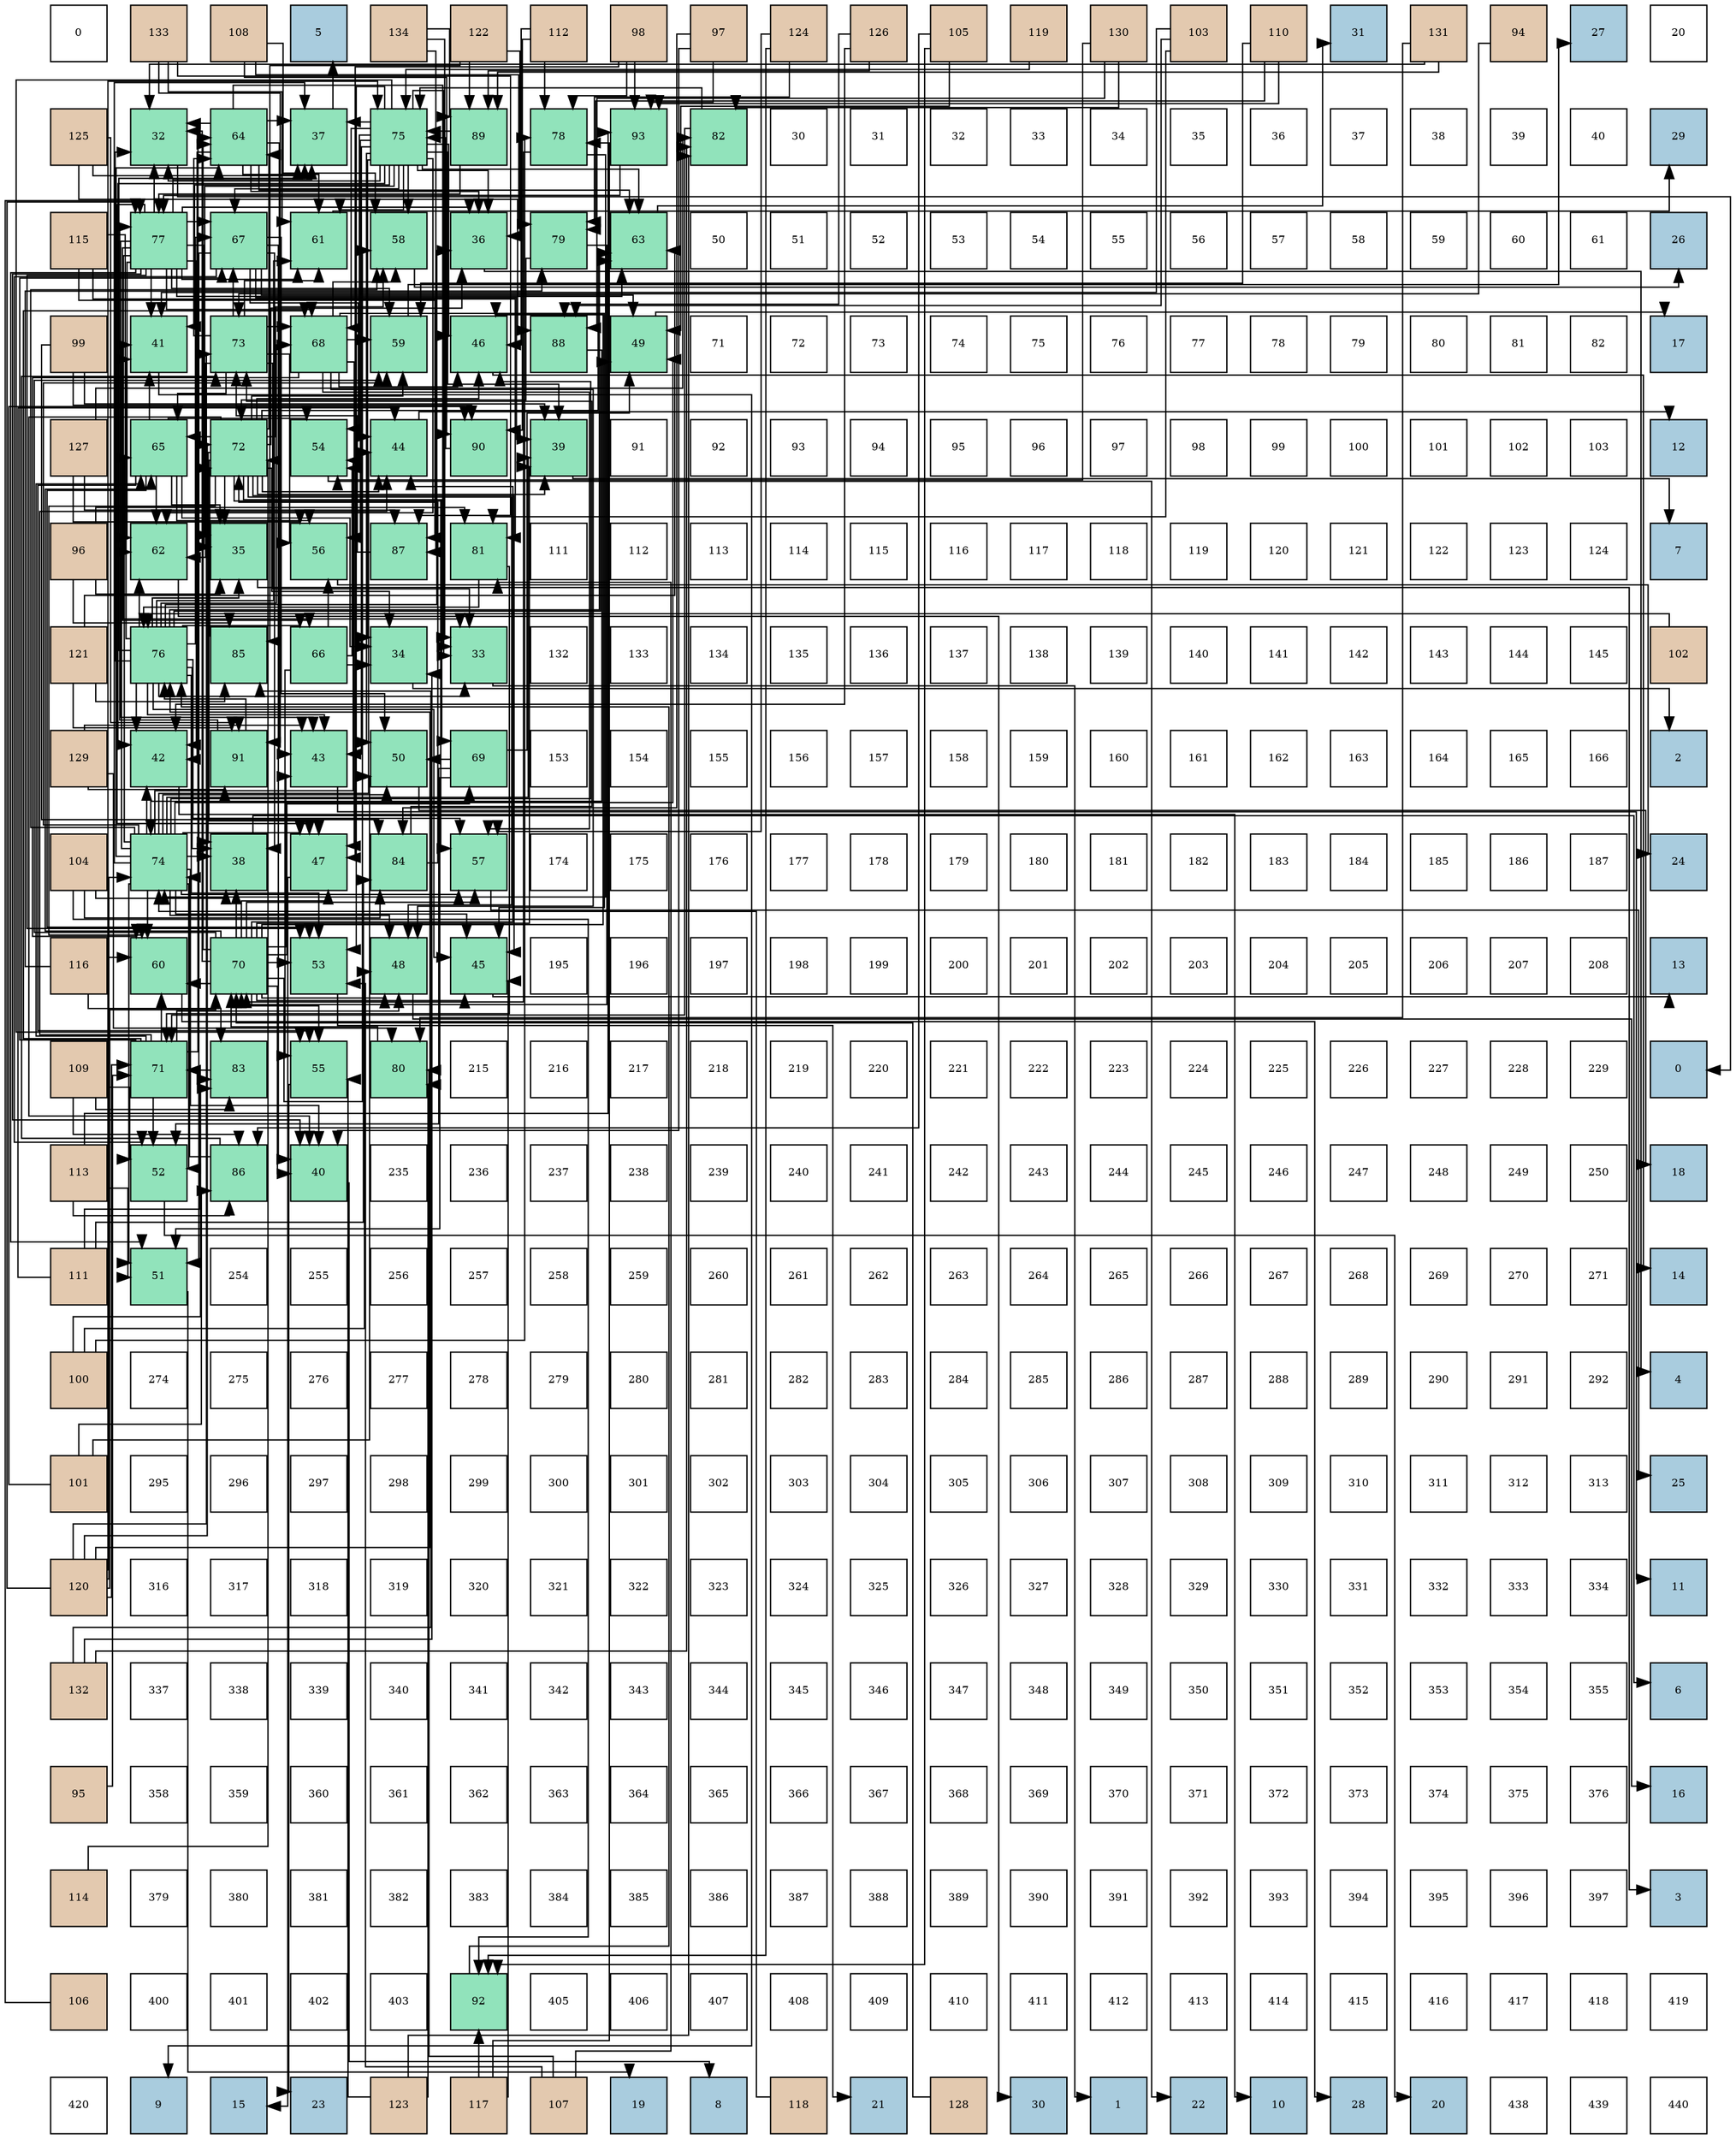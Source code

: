 digraph layout{
 rankdir=TB;
 splines=ortho;
 node [style=filled shape=square fixedsize=true width=0.6];
0[label="0", fontsize=8, fillcolor="#ffffff"];
1[label="133", fontsize=8, fillcolor="#e3c9af"];
2[label="108", fontsize=8, fillcolor="#e3c9af"];
3[label="5", fontsize=8, fillcolor="#a9ccde"];
4[label="134", fontsize=8, fillcolor="#e3c9af"];
5[label="122", fontsize=8, fillcolor="#e3c9af"];
6[label="112", fontsize=8, fillcolor="#e3c9af"];
7[label="98", fontsize=8, fillcolor="#e3c9af"];
8[label="97", fontsize=8, fillcolor="#e3c9af"];
9[label="124", fontsize=8, fillcolor="#e3c9af"];
10[label="126", fontsize=8, fillcolor="#e3c9af"];
11[label="105", fontsize=8, fillcolor="#e3c9af"];
12[label="119", fontsize=8, fillcolor="#e3c9af"];
13[label="130", fontsize=8, fillcolor="#e3c9af"];
14[label="103", fontsize=8, fillcolor="#e3c9af"];
15[label="110", fontsize=8, fillcolor="#e3c9af"];
16[label="31", fontsize=8, fillcolor="#a9ccde"];
17[label="131", fontsize=8, fillcolor="#e3c9af"];
18[label="94", fontsize=8, fillcolor="#e3c9af"];
19[label="27", fontsize=8, fillcolor="#a9ccde"];
20[label="20", fontsize=8, fillcolor="#ffffff"];
21[label="125", fontsize=8, fillcolor="#e3c9af"];
22[label="32", fontsize=8, fillcolor="#91e3bb"];
23[label="64", fontsize=8, fillcolor="#91e3bb"];
24[label="37", fontsize=8, fillcolor="#91e3bb"];
25[label="75", fontsize=8, fillcolor="#91e3bb"];
26[label="89", fontsize=8, fillcolor="#91e3bb"];
27[label="78", fontsize=8, fillcolor="#91e3bb"];
28[label="93", fontsize=8, fillcolor="#91e3bb"];
29[label="82", fontsize=8, fillcolor="#91e3bb"];
30[label="30", fontsize=8, fillcolor="#ffffff"];
31[label="31", fontsize=8, fillcolor="#ffffff"];
32[label="32", fontsize=8, fillcolor="#ffffff"];
33[label="33", fontsize=8, fillcolor="#ffffff"];
34[label="34", fontsize=8, fillcolor="#ffffff"];
35[label="35", fontsize=8, fillcolor="#ffffff"];
36[label="36", fontsize=8, fillcolor="#ffffff"];
37[label="37", fontsize=8, fillcolor="#ffffff"];
38[label="38", fontsize=8, fillcolor="#ffffff"];
39[label="39", fontsize=8, fillcolor="#ffffff"];
40[label="40", fontsize=8, fillcolor="#ffffff"];
41[label="29", fontsize=8, fillcolor="#a9ccde"];
42[label="115", fontsize=8, fillcolor="#e3c9af"];
43[label="77", fontsize=8, fillcolor="#91e3bb"];
44[label="67", fontsize=8, fillcolor="#91e3bb"];
45[label="61", fontsize=8, fillcolor="#91e3bb"];
46[label="58", fontsize=8, fillcolor="#91e3bb"];
47[label="36", fontsize=8, fillcolor="#91e3bb"];
48[label="79", fontsize=8, fillcolor="#91e3bb"];
49[label="63", fontsize=8, fillcolor="#91e3bb"];
50[label="50", fontsize=8, fillcolor="#ffffff"];
51[label="51", fontsize=8, fillcolor="#ffffff"];
52[label="52", fontsize=8, fillcolor="#ffffff"];
53[label="53", fontsize=8, fillcolor="#ffffff"];
54[label="54", fontsize=8, fillcolor="#ffffff"];
55[label="55", fontsize=8, fillcolor="#ffffff"];
56[label="56", fontsize=8, fillcolor="#ffffff"];
57[label="57", fontsize=8, fillcolor="#ffffff"];
58[label="58", fontsize=8, fillcolor="#ffffff"];
59[label="59", fontsize=8, fillcolor="#ffffff"];
60[label="60", fontsize=8, fillcolor="#ffffff"];
61[label="61", fontsize=8, fillcolor="#ffffff"];
62[label="26", fontsize=8, fillcolor="#a9ccde"];
63[label="99", fontsize=8, fillcolor="#e3c9af"];
64[label="41", fontsize=8, fillcolor="#91e3bb"];
65[label="73", fontsize=8, fillcolor="#91e3bb"];
66[label="68", fontsize=8, fillcolor="#91e3bb"];
67[label="59", fontsize=8, fillcolor="#91e3bb"];
68[label="46", fontsize=8, fillcolor="#91e3bb"];
69[label="88", fontsize=8, fillcolor="#91e3bb"];
70[label="49", fontsize=8, fillcolor="#91e3bb"];
71[label="71", fontsize=8, fillcolor="#ffffff"];
72[label="72", fontsize=8, fillcolor="#ffffff"];
73[label="73", fontsize=8, fillcolor="#ffffff"];
74[label="74", fontsize=8, fillcolor="#ffffff"];
75[label="75", fontsize=8, fillcolor="#ffffff"];
76[label="76", fontsize=8, fillcolor="#ffffff"];
77[label="77", fontsize=8, fillcolor="#ffffff"];
78[label="78", fontsize=8, fillcolor="#ffffff"];
79[label="79", fontsize=8, fillcolor="#ffffff"];
80[label="80", fontsize=8, fillcolor="#ffffff"];
81[label="81", fontsize=8, fillcolor="#ffffff"];
82[label="82", fontsize=8, fillcolor="#ffffff"];
83[label="17", fontsize=8, fillcolor="#a9ccde"];
84[label="127", fontsize=8, fillcolor="#e3c9af"];
85[label="65", fontsize=8, fillcolor="#91e3bb"];
86[label="72", fontsize=8, fillcolor="#91e3bb"];
87[label="54", fontsize=8, fillcolor="#91e3bb"];
88[label="44", fontsize=8, fillcolor="#91e3bb"];
89[label="90", fontsize=8, fillcolor="#91e3bb"];
90[label="39", fontsize=8, fillcolor="#91e3bb"];
91[label="91", fontsize=8, fillcolor="#ffffff"];
92[label="92", fontsize=8, fillcolor="#ffffff"];
93[label="93", fontsize=8, fillcolor="#ffffff"];
94[label="94", fontsize=8, fillcolor="#ffffff"];
95[label="95", fontsize=8, fillcolor="#ffffff"];
96[label="96", fontsize=8, fillcolor="#ffffff"];
97[label="97", fontsize=8, fillcolor="#ffffff"];
98[label="98", fontsize=8, fillcolor="#ffffff"];
99[label="99", fontsize=8, fillcolor="#ffffff"];
100[label="100", fontsize=8, fillcolor="#ffffff"];
101[label="101", fontsize=8, fillcolor="#ffffff"];
102[label="102", fontsize=8, fillcolor="#ffffff"];
103[label="103", fontsize=8, fillcolor="#ffffff"];
104[label="12", fontsize=8, fillcolor="#a9ccde"];
105[label="96", fontsize=8, fillcolor="#e3c9af"];
106[label="62", fontsize=8, fillcolor="#91e3bb"];
107[label="35", fontsize=8, fillcolor="#91e3bb"];
108[label="56", fontsize=8, fillcolor="#91e3bb"];
109[label="87", fontsize=8, fillcolor="#91e3bb"];
110[label="81", fontsize=8, fillcolor="#91e3bb"];
111[label="111", fontsize=8, fillcolor="#ffffff"];
112[label="112", fontsize=8, fillcolor="#ffffff"];
113[label="113", fontsize=8, fillcolor="#ffffff"];
114[label="114", fontsize=8, fillcolor="#ffffff"];
115[label="115", fontsize=8, fillcolor="#ffffff"];
116[label="116", fontsize=8, fillcolor="#ffffff"];
117[label="117", fontsize=8, fillcolor="#ffffff"];
118[label="118", fontsize=8, fillcolor="#ffffff"];
119[label="119", fontsize=8, fillcolor="#ffffff"];
120[label="120", fontsize=8, fillcolor="#ffffff"];
121[label="121", fontsize=8, fillcolor="#ffffff"];
122[label="122", fontsize=8, fillcolor="#ffffff"];
123[label="123", fontsize=8, fillcolor="#ffffff"];
124[label="124", fontsize=8, fillcolor="#ffffff"];
125[label="7", fontsize=8, fillcolor="#a9ccde"];
126[label="121", fontsize=8, fillcolor="#e3c9af"];
127[label="76", fontsize=8, fillcolor="#91e3bb"];
128[label="85", fontsize=8, fillcolor="#91e3bb"];
129[label="66", fontsize=8, fillcolor="#91e3bb"];
130[label="34", fontsize=8, fillcolor="#91e3bb"];
131[label="33", fontsize=8, fillcolor="#91e3bb"];
132[label="132", fontsize=8, fillcolor="#ffffff"];
133[label="133", fontsize=8, fillcolor="#ffffff"];
134[label="134", fontsize=8, fillcolor="#ffffff"];
135[label="135", fontsize=8, fillcolor="#ffffff"];
136[label="136", fontsize=8, fillcolor="#ffffff"];
137[label="137", fontsize=8, fillcolor="#ffffff"];
138[label="138", fontsize=8, fillcolor="#ffffff"];
139[label="139", fontsize=8, fillcolor="#ffffff"];
140[label="140", fontsize=8, fillcolor="#ffffff"];
141[label="141", fontsize=8, fillcolor="#ffffff"];
142[label="142", fontsize=8, fillcolor="#ffffff"];
143[label="143", fontsize=8, fillcolor="#ffffff"];
144[label="144", fontsize=8, fillcolor="#ffffff"];
145[label="145", fontsize=8, fillcolor="#ffffff"];
146[label="102", fontsize=8, fillcolor="#e3c9af"];
147[label="129", fontsize=8, fillcolor="#e3c9af"];
148[label="42", fontsize=8, fillcolor="#91e3bb"];
149[label="91", fontsize=8, fillcolor="#91e3bb"];
150[label="43", fontsize=8, fillcolor="#91e3bb"];
151[label="50", fontsize=8, fillcolor="#91e3bb"];
152[label="69", fontsize=8, fillcolor="#91e3bb"];
153[label="153", fontsize=8, fillcolor="#ffffff"];
154[label="154", fontsize=8, fillcolor="#ffffff"];
155[label="155", fontsize=8, fillcolor="#ffffff"];
156[label="156", fontsize=8, fillcolor="#ffffff"];
157[label="157", fontsize=8, fillcolor="#ffffff"];
158[label="158", fontsize=8, fillcolor="#ffffff"];
159[label="159", fontsize=8, fillcolor="#ffffff"];
160[label="160", fontsize=8, fillcolor="#ffffff"];
161[label="161", fontsize=8, fillcolor="#ffffff"];
162[label="162", fontsize=8, fillcolor="#ffffff"];
163[label="163", fontsize=8, fillcolor="#ffffff"];
164[label="164", fontsize=8, fillcolor="#ffffff"];
165[label="165", fontsize=8, fillcolor="#ffffff"];
166[label="166", fontsize=8, fillcolor="#ffffff"];
167[label="2", fontsize=8, fillcolor="#a9ccde"];
168[label="104", fontsize=8, fillcolor="#e3c9af"];
169[label="74", fontsize=8, fillcolor="#91e3bb"];
170[label="38", fontsize=8, fillcolor="#91e3bb"];
171[label="47", fontsize=8, fillcolor="#91e3bb"];
172[label="84", fontsize=8, fillcolor="#91e3bb"];
173[label="57", fontsize=8, fillcolor="#91e3bb"];
174[label="174", fontsize=8, fillcolor="#ffffff"];
175[label="175", fontsize=8, fillcolor="#ffffff"];
176[label="176", fontsize=8, fillcolor="#ffffff"];
177[label="177", fontsize=8, fillcolor="#ffffff"];
178[label="178", fontsize=8, fillcolor="#ffffff"];
179[label="179", fontsize=8, fillcolor="#ffffff"];
180[label="180", fontsize=8, fillcolor="#ffffff"];
181[label="181", fontsize=8, fillcolor="#ffffff"];
182[label="182", fontsize=8, fillcolor="#ffffff"];
183[label="183", fontsize=8, fillcolor="#ffffff"];
184[label="184", fontsize=8, fillcolor="#ffffff"];
185[label="185", fontsize=8, fillcolor="#ffffff"];
186[label="186", fontsize=8, fillcolor="#ffffff"];
187[label="187", fontsize=8, fillcolor="#ffffff"];
188[label="24", fontsize=8, fillcolor="#a9ccde"];
189[label="116", fontsize=8, fillcolor="#e3c9af"];
190[label="60", fontsize=8, fillcolor="#91e3bb"];
191[label="70", fontsize=8, fillcolor="#91e3bb"];
192[label="53", fontsize=8, fillcolor="#91e3bb"];
193[label="48", fontsize=8, fillcolor="#91e3bb"];
194[label="45", fontsize=8, fillcolor="#91e3bb"];
195[label="195", fontsize=8, fillcolor="#ffffff"];
196[label="196", fontsize=8, fillcolor="#ffffff"];
197[label="197", fontsize=8, fillcolor="#ffffff"];
198[label="198", fontsize=8, fillcolor="#ffffff"];
199[label="199", fontsize=8, fillcolor="#ffffff"];
200[label="200", fontsize=8, fillcolor="#ffffff"];
201[label="201", fontsize=8, fillcolor="#ffffff"];
202[label="202", fontsize=8, fillcolor="#ffffff"];
203[label="203", fontsize=8, fillcolor="#ffffff"];
204[label="204", fontsize=8, fillcolor="#ffffff"];
205[label="205", fontsize=8, fillcolor="#ffffff"];
206[label="206", fontsize=8, fillcolor="#ffffff"];
207[label="207", fontsize=8, fillcolor="#ffffff"];
208[label="208", fontsize=8, fillcolor="#ffffff"];
209[label="13", fontsize=8, fillcolor="#a9ccde"];
210[label="109", fontsize=8, fillcolor="#e3c9af"];
211[label="71", fontsize=8, fillcolor="#91e3bb"];
212[label="83", fontsize=8, fillcolor="#91e3bb"];
213[label="55", fontsize=8, fillcolor="#91e3bb"];
214[label="80", fontsize=8, fillcolor="#91e3bb"];
215[label="215", fontsize=8, fillcolor="#ffffff"];
216[label="216", fontsize=8, fillcolor="#ffffff"];
217[label="217", fontsize=8, fillcolor="#ffffff"];
218[label="218", fontsize=8, fillcolor="#ffffff"];
219[label="219", fontsize=8, fillcolor="#ffffff"];
220[label="220", fontsize=8, fillcolor="#ffffff"];
221[label="221", fontsize=8, fillcolor="#ffffff"];
222[label="222", fontsize=8, fillcolor="#ffffff"];
223[label="223", fontsize=8, fillcolor="#ffffff"];
224[label="224", fontsize=8, fillcolor="#ffffff"];
225[label="225", fontsize=8, fillcolor="#ffffff"];
226[label="226", fontsize=8, fillcolor="#ffffff"];
227[label="227", fontsize=8, fillcolor="#ffffff"];
228[label="228", fontsize=8, fillcolor="#ffffff"];
229[label="229", fontsize=8, fillcolor="#ffffff"];
230[label="0", fontsize=8, fillcolor="#a9ccde"];
231[label="113", fontsize=8, fillcolor="#e3c9af"];
232[label="52", fontsize=8, fillcolor="#91e3bb"];
233[label="86", fontsize=8, fillcolor="#91e3bb"];
234[label="40", fontsize=8, fillcolor="#91e3bb"];
235[label="235", fontsize=8, fillcolor="#ffffff"];
236[label="236", fontsize=8, fillcolor="#ffffff"];
237[label="237", fontsize=8, fillcolor="#ffffff"];
238[label="238", fontsize=8, fillcolor="#ffffff"];
239[label="239", fontsize=8, fillcolor="#ffffff"];
240[label="240", fontsize=8, fillcolor="#ffffff"];
241[label="241", fontsize=8, fillcolor="#ffffff"];
242[label="242", fontsize=8, fillcolor="#ffffff"];
243[label="243", fontsize=8, fillcolor="#ffffff"];
244[label="244", fontsize=8, fillcolor="#ffffff"];
245[label="245", fontsize=8, fillcolor="#ffffff"];
246[label="246", fontsize=8, fillcolor="#ffffff"];
247[label="247", fontsize=8, fillcolor="#ffffff"];
248[label="248", fontsize=8, fillcolor="#ffffff"];
249[label="249", fontsize=8, fillcolor="#ffffff"];
250[label="250", fontsize=8, fillcolor="#ffffff"];
251[label="18", fontsize=8, fillcolor="#a9ccde"];
252[label="111", fontsize=8, fillcolor="#e3c9af"];
253[label="51", fontsize=8, fillcolor="#91e3bb"];
254[label="254", fontsize=8, fillcolor="#ffffff"];
255[label="255", fontsize=8, fillcolor="#ffffff"];
256[label="256", fontsize=8, fillcolor="#ffffff"];
257[label="257", fontsize=8, fillcolor="#ffffff"];
258[label="258", fontsize=8, fillcolor="#ffffff"];
259[label="259", fontsize=8, fillcolor="#ffffff"];
260[label="260", fontsize=8, fillcolor="#ffffff"];
261[label="261", fontsize=8, fillcolor="#ffffff"];
262[label="262", fontsize=8, fillcolor="#ffffff"];
263[label="263", fontsize=8, fillcolor="#ffffff"];
264[label="264", fontsize=8, fillcolor="#ffffff"];
265[label="265", fontsize=8, fillcolor="#ffffff"];
266[label="266", fontsize=8, fillcolor="#ffffff"];
267[label="267", fontsize=8, fillcolor="#ffffff"];
268[label="268", fontsize=8, fillcolor="#ffffff"];
269[label="269", fontsize=8, fillcolor="#ffffff"];
270[label="270", fontsize=8, fillcolor="#ffffff"];
271[label="271", fontsize=8, fillcolor="#ffffff"];
272[label="14", fontsize=8, fillcolor="#a9ccde"];
273[label="100", fontsize=8, fillcolor="#e3c9af"];
274[label="274", fontsize=8, fillcolor="#ffffff"];
275[label="275", fontsize=8, fillcolor="#ffffff"];
276[label="276", fontsize=8, fillcolor="#ffffff"];
277[label="277", fontsize=8, fillcolor="#ffffff"];
278[label="278", fontsize=8, fillcolor="#ffffff"];
279[label="279", fontsize=8, fillcolor="#ffffff"];
280[label="280", fontsize=8, fillcolor="#ffffff"];
281[label="281", fontsize=8, fillcolor="#ffffff"];
282[label="282", fontsize=8, fillcolor="#ffffff"];
283[label="283", fontsize=8, fillcolor="#ffffff"];
284[label="284", fontsize=8, fillcolor="#ffffff"];
285[label="285", fontsize=8, fillcolor="#ffffff"];
286[label="286", fontsize=8, fillcolor="#ffffff"];
287[label="287", fontsize=8, fillcolor="#ffffff"];
288[label="288", fontsize=8, fillcolor="#ffffff"];
289[label="289", fontsize=8, fillcolor="#ffffff"];
290[label="290", fontsize=8, fillcolor="#ffffff"];
291[label="291", fontsize=8, fillcolor="#ffffff"];
292[label="292", fontsize=8, fillcolor="#ffffff"];
293[label="4", fontsize=8, fillcolor="#a9ccde"];
294[label="101", fontsize=8, fillcolor="#e3c9af"];
295[label="295", fontsize=8, fillcolor="#ffffff"];
296[label="296", fontsize=8, fillcolor="#ffffff"];
297[label="297", fontsize=8, fillcolor="#ffffff"];
298[label="298", fontsize=8, fillcolor="#ffffff"];
299[label="299", fontsize=8, fillcolor="#ffffff"];
300[label="300", fontsize=8, fillcolor="#ffffff"];
301[label="301", fontsize=8, fillcolor="#ffffff"];
302[label="302", fontsize=8, fillcolor="#ffffff"];
303[label="303", fontsize=8, fillcolor="#ffffff"];
304[label="304", fontsize=8, fillcolor="#ffffff"];
305[label="305", fontsize=8, fillcolor="#ffffff"];
306[label="306", fontsize=8, fillcolor="#ffffff"];
307[label="307", fontsize=8, fillcolor="#ffffff"];
308[label="308", fontsize=8, fillcolor="#ffffff"];
309[label="309", fontsize=8, fillcolor="#ffffff"];
310[label="310", fontsize=8, fillcolor="#ffffff"];
311[label="311", fontsize=8, fillcolor="#ffffff"];
312[label="312", fontsize=8, fillcolor="#ffffff"];
313[label="313", fontsize=8, fillcolor="#ffffff"];
314[label="25", fontsize=8, fillcolor="#a9ccde"];
315[label="120", fontsize=8, fillcolor="#e3c9af"];
316[label="316", fontsize=8, fillcolor="#ffffff"];
317[label="317", fontsize=8, fillcolor="#ffffff"];
318[label="318", fontsize=8, fillcolor="#ffffff"];
319[label="319", fontsize=8, fillcolor="#ffffff"];
320[label="320", fontsize=8, fillcolor="#ffffff"];
321[label="321", fontsize=8, fillcolor="#ffffff"];
322[label="322", fontsize=8, fillcolor="#ffffff"];
323[label="323", fontsize=8, fillcolor="#ffffff"];
324[label="324", fontsize=8, fillcolor="#ffffff"];
325[label="325", fontsize=8, fillcolor="#ffffff"];
326[label="326", fontsize=8, fillcolor="#ffffff"];
327[label="327", fontsize=8, fillcolor="#ffffff"];
328[label="328", fontsize=8, fillcolor="#ffffff"];
329[label="329", fontsize=8, fillcolor="#ffffff"];
330[label="330", fontsize=8, fillcolor="#ffffff"];
331[label="331", fontsize=8, fillcolor="#ffffff"];
332[label="332", fontsize=8, fillcolor="#ffffff"];
333[label="333", fontsize=8, fillcolor="#ffffff"];
334[label="334", fontsize=8, fillcolor="#ffffff"];
335[label="11", fontsize=8, fillcolor="#a9ccde"];
336[label="132", fontsize=8, fillcolor="#e3c9af"];
337[label="337", fontsize=8, fillcolor="#ffffff"];
338[label="338", fontsize=8, fillcolor="#ffffff"];
339[label="339", fontsize=8, fillcolor="#ffffff"];
340[label="340", fontsize=8, fillcolor="#ffffff"];
341[label="341", fontsize=8, fillcolor="#ffffff"];
342[label="342", fontsize=8, fillcolor="#ffffff"];
343[label="343", fontsize=8, fillcolor="#ffffff"];
344[label="344", fontsize=8, fillcolor="#ffffff"];
345[label="345", fontsize=8, fillcolor="#ffffff"];
346[label="346", fontsize=8, fillcolor="#ffffff"];
347[label="347", fontsize=8, fillcolor="#ffffff"];
348[label="348", fontsize=8, fillcolor="#ffffff"];
349[label="349", fontsize=8, fillcolor="#ffffff"];
350[label="350", fontsize=8, fillcolor="#ffffff"];
351[label="351", fontsize=8, fillcolor="#ffffff"];
352[label="352", fontsize=8, fillcolor="#ffffff"];
353[label="353", fontsize=8, fillcolor="#ffffff"];
354[label="354", fontsize=8, fillcolor="#ffffff"];
355[label="355", fontsize=8, fillcolor="#ffffff"];
356[label="6", fontsize=8, fillcolor="#a9ccde"];
357[label="95", fontsize=8, fillcolor="#e3c9af"];
358[label="358", fontsize=8, fillcolor="#ffffff"];
359[label="359", fontsize=8, fillcolor="#ffffff"];
360[label="360", fontsize=8, fillcolor="#ffffff"];
361[label="361", fontsize=8, fillcolor="#ffffff"];
362[label="362", fontsize=8, fillcolor="#ffffff"];
363[label="363", fontsize=8, fillcolor="#ffffff"];
364[label="364", fontsize=8, fillcolor="#ffffff"];
365[label="365", fontsize=8, fillcolor="#ffffff"];
366[label="366", fontsize=8, fillcolor="#ffffff"];
367[label="367", fontsize=8, fillcolor="#ffffff"];
368[label="368", fontsize=8, fillcolor="#ffffff"];
369[label="369", fontsize=8, fillcolor="#ffffff"];
370[label="370", fontsize=8, fillcolor="#ffffff"];
371[label="371", fontsize=8, fillcolor="#ffffff"];
372[label="372", fontsize=8, fillcolor="#ffffff"];
373[label="373", fontsize=8, fillcolor="#ffffff"];
374[label="374", fontsize=8, fillcolor="#ffffff"];
375[label="375", fontsize=8, fillcolor="#ffffff"];
376[label="376", fontsize=8, fillcolor="#ffffff"];
377[label="16", fontsize=8, fillcolor="#a9ccde"];
378[label="114", fontsize=8, fillcolor="#e3c9af"];
379[label="379", fontsize=8, fillcolor="#ffffff"];
380[label="380", fontsize=8, fillcolor="#ffffff"];
381[label="381", fontsize=8, fillcolor="#ffffff"];
382[label="382", fontsize=8, fillcolor="#ffffff"];
383[label="383", fontsize=8, fillcolor="#ffffff"];
384[label="384", fontsize=8, fillcolor="#ffffff"];
385[label="385", fontsize=8, fillcolor="#ffffff"];
386[label="386", fontsize=8, fillcolor="#ffffff"];
387[label="387", fontsize=8, fillcolor="#ffffff"];
388[label="388", fontsize=8, fillcolor="#ffffff"];
389[label="389", fontsize=8, fillcolor="#ffffff"];
390[label="390", fontsize=8, fillcolor="#ffffff"];
391[label="391", fontsize=8, fillcolor="#ffffff"];
392[label="392", fontsize=8, fillcolor="#ffffff"];
393[label="393", fontsize=8, fillcolor="#ffffff"];
394[label="394", fontsize=8, fillcolor="#ffffff"];
395[label="395", fontsize=8, fillcolor="#ffffff"];
396[label="396", fontsize=8, fillcolor="#ffffff"];
397[label="397", fontsize=8, fillcolor="#ffffff"];
398[label="3", fontsize=8, fillcolor="#a9ccde"];
399[label="106", fontsize=8, fillcolor="#e3c9af"];
400[label="400", fontsize=8, fillcolor="#ffffff"];
401[label="401", fontsize=8, fillcolor="#ffffff"];
402[label="402", fontsize=8, fillcolor="#ffffff"];
403[label="403", fontsize=8, fillcolor="#ffffff"];
404[label="92", fontsize=8, fillcolor="#91e3bb"];
405[label="405", fontsize=8, fillcolor="#ffffff"];
406[label="406", fontsize=8, fillcolor="#ffffff"];
407[label="407", fontsize=8, fillcolor="#ffffff"];
408[label="408", fontsize=8, fillcolor="#ffffff"];
409[label="409", fontsize=8, fillcolor="#ffffff"];
410[label="410", fontsize=8, fillcolor="#ffffff"];
411[label="411", fontsize=8, fillcolor="#ffffff"];
412[label="412", fontsize=8, fillcolor="#ffffff"];
413[label="413", fontsize=8, fillcolor="#ffffff"];
414[label="414", fontsize=8, fillcolor="#ffffff"];
415[label="415", fontsize=8, fillcolor="#ffffff"];
416[label="416", fontsize=8, fillcolor="#ffffff"];
417[label="417", fontsize=8, fillcolor="#ffffff"];
418[label="418", fontsize=8, fillcolor="#ffffff"];
419[label="419", fontsize=8, fillcolor="#ffffff"];
420[label="420", fontsize=8, fillcolor="#ffffff"];
421[label="9", fontsize=8, fillcolor="#a9ccde"];
422[label="15", fontsize=8, fillcolor="#a9ccde"];
423[label="23", fontsize=8, fillcolor="#a9ccde"];
424[label="123", fontsize=8, fillcolor="#e3c9af"];
425[label="117", fontsize=8, fillcolor="#e3c9af"];
426[label="107", fontsize=8, fillcolor="#e3c9af"];
427[label="19", fontsize=8, fillcolor="#a9ccde"];
428[label="8", fontsize=8, fillcolor="#a9ccde"];
429[label="118", fontsize=8, fillcolor="#e3c9af"];
430[label="21", fontsize=8, fillcolor="#a9ccde"];
431[label="128", fontsize=8, fillcolor="#e3c9af"];
432[label="30", fontsize=8, fillcolor="#a9ccde"];
433[label="1", fontsize=8, fillcolor="#a9ccde"];
434[label="22", fontsize=8, fillcolor="#a9ccde"];
435[label="10", fontsize=8, fillcolor="#a9ccde"];
436[label="28", fontsize=8, fillcolor="#a9ccde"];
437[label="20", fontsize=8, fillcolor="#a9ccde"];
438[label="438", fontsize=8, fillcolor="#ffffff"];
439[label="439", fontsize=8, fillcolor="#ffffff"];
440[label="440", fontsize=8, fillcolor="#ffffff"];
edge [constraint=false, style=vis];22 -> 230;
131 -> 433;
130 -> 167;
107 -> 398;
47 -> 293;
24 -> 3;
170 -> 356;
90 -> 125;
234 -> 428;
64 -> 421;
148 -> 435;
150 -> 335;
88 -> 104;
194 -> 209;
68 -> 272;
171 -> 422;
193 -> 377;
70 -> 83;
151 -> 251;
253 -> 427;
232 -> 437;
192 -> 430;
87 -> 434;
213 -> 423;
108 -> 188;
173 -> 314;
46 -> 62;
67 -> 19;
190 -> 436;
45 -> 41;
106 -> 432;
49 -> 16;
23 -> 22;
23 -> 131;
23 -> 47;
23 -> 24;
23 -> 148;
23 -> 150;
23 -> 45;
23 -> 49;
85 -> 130;
85 -> 107;
85 -> 64;
85 -> 192;
85 -> 87;
85 -> 213;
85 -> 108;
85 -> 106;
129 -> 130;
129 -> 87;
129 -> 213;
129 -> 108;
44 -> 170;
44 -> 90;
44 -> 234;
44 -> 88;
44 -> 70;
44 -> 151;
44 -> 253;
44 -> 232;
66 -> 194;
66 -> 68;
66 -> 171;
66 -> 193;
66 -> 173;
66 -> 46;
66 -> 67;
66 -> 190;
152 -> 70;
152 -> 151;
152 -> 253;
152 -> 232;
191 -> 22;
191 -> 170;
191 -> 90;
191 -> 234;
191 -> 150;
191 -> 88;
191 -> 194;
191 -> 68;
191 -> 171;
191 -> 193;
191 -> 192;
191 -> 213;
191 -> 173;
191 -> 46;
191 -> 67;
191 -> 190;
191 -> 23;
191 -> 85;
191 -> 152;
211 -> 88;
211 -> 193;
211 -> 232;
211 -> 190;
211 -> 23;
211 -> 85;
211 -> 44;
211 -> 66;
86 -> 130;
86 -> 107;
86 -> 47;
86 -> 170;
86 -> 90;
86 -> 234;
86 -> 88;
86 -> 194;
86 -> 68;
86 -> 171;
86 -> 193;
86 -> 173;
86 -> 46;
86 -> 67;
86 -> 190;
86 -> 49;
86 -> 23;
86 -> 85;
86 -> 152;
65 -> 131;
65 -> 108;
65 -> 45;
65 -> 106;
65 -> 23;
65 -> 85;
65 -> 44;
65 -> 66;
169 -> 24;
169 -> 170;
169 -> 90;
169 -> 234;
169 -> 64;
169 -> 148;
169 -> 88;
169 -> 194;
169 -> 68;
169 -> 171;
169 -> 193;
169 -> 70;
169 -> 151;
169 -> 253;
169 -> 232;
169 -> 87;
169 -> 173;
169 -> 46;
169 -> 67;
169 -> 190;
169 -> 23;
169 -> 85;
25 -> 22;
25 -> 131;
25 -> 130;
25 -> 107;
25 -> 47;
25 -> 24;
25 -> 90;
25 -> 64;
25 -> 148;
25 -> 150;
25 -> 68;
25 -> 151;
25 -> 192;
25 -> 87;
25 -> 213;
25 -> 108;
25 -> 46;
25 -> 45;
25 -> 106;
25 -> 49;
25 -> 44;
25 -> 66;
127 -> 22;
127 -> 131;
127 -> 107;
127 -> 47;
127 -> 24;
127 -> 170;
127 -> 64;
127 -> 148;
127 -> 150;
127 -> 194;
127 -> 70;
127 -> 192;
127 -> 173;
127 -> 45;
127 -> 106;
127 -> 49;
127 -> 129;
127 -> 44;
127 -> 66;
43 -> 22;
43 -> 131;
43 -> 107;
43 -> 47;
43 -> 24;
43 -> 234;
43 -> 64;
43 -> 148;
43 -> 150;
43 -> 171;
43 -> 253;
43 -> 192;
43 -> 67;
43 -> 45;
43 -> 106;
43 -> 49;
43 -> 129;
43 -> 44;
43 -> 66;
27 -> 191;
27 -> 169;
48 -> 191;
48 -> 86;
214 -> 191;
110 -> 211;
110 -> 127;
29 -> 211;
29 -> 25;
212 -> 211;
172 -> 86;
172 -> 65;
128 -> 86;
233 -> 65;
233 -> 169;
109 -> 65;
69 -> 169;
26 -> 25;
26 -> 43;
89 -> 25;
149 -> 127;
149 -> 43;
404 -> 127;
28 -> 43;
18 -> 65;
357 -> 211;
105 -> 107;
105 -> 110;
105 -> 128;
8 -> 234;
8 -> 172;
8 -> 28;
7 -> 171;
7 -> 27;
7 -> 28;
63 -> 90;
63 -> 172;
63 -> 89;
273 -> 193;
273 -> 27;
273 -> 212;
294 -> 151;
294 -> 233;
294 -> 89;
146 -> 127;
14 -> 64;
14 -> 110;
14 -> 69;
168 -> 170;
168 -> 172;
168 -> 404;
11 -> 70;
11 -> 233;
11 -> 404;
399 -> 43;
426 -> 192;
426 -> 214;
426 -> 110;
2 -> 46;
2 -> 48;
2 -> 89;
210 -> 232;
210 -> 212;
210 -> 233;
15 -> 67;
15 -> 48;
15 -> 28;
252 -> 88;
252 -> 212;
252 -> 172;
6 -> 68;
6 -> 27;
6 -> 89;
231 -> 253;
231 -> 233;
231 -> 28;
378 -> 86;
42 -> 106;
42 -> 110;
42 -> 109;
189 -> 190;
189 -> 48;
189 -> 212;
425 -> 194;
425 -> 27;
425 -> 404;
429 -> 169;
12 -> 25;
315 -> 191;
315 -> 211;
315 -> 86;
315 -> 65;
315 -> 169;
315 -> 25;
315 -> 127;
315 -> 43;
126 -> 49;
126 -> 128;
126 -> 149;
5 -> 47;
5 -> 128;
5 -> 26;
424 -> 213;
424 -> 214;
424 -> 29;
9 -> 173;
9 -> 48;
9 -> 404;
21 -> 24;
21 -> 69;
21 -> 149;
10 -> 148;
10 -> 69;
10 -> 26;
84 -> 108;
84 -> 29;
84 -> 109;
431 -> 191;
147 -> 150;
147 -> 214;
147 -> 149;
13 -> 87;
13 -> 29;
13 -> 69;
17 -> 22;
17 -> 214;
17 -> 26;
336 -> 130;
336 -> 29;
336 -> 128;
1 -> 45;
1 -> 109;
1 -> 149;
4 -> 131;
4 -> 109;
4 -> 26;
edge [constraint=true, style=invis];
0 -> 21 -> 42 -> 63 -> 84 -> 105 -> 126 -> 147 -> 168 -> 189 -> 210 -> 231 -> 252 -> 273 -> 294 -> 315 -> 336 -> 357 -> 378 -> 399 -> 420;
1 -> 22 -> 43 -> 64 -> 85 -> 106 -> 127 -> 148 -> 169 -> 190 -> 211 -> 232 -> 253 -> 274 -> 295 -> 316 -> 337 -> 358 -> 379 -> 400 -> 421;
2 -> 23 -> 44 -> 65 -> 86 -> 107 -> 128 -> 149 -> 170 -> 191 -> 212 -> 233 -> 254 -> 275 -> 296 -> 317 -> 338 -> 359 -> 380 -> 401 -> 422;
3 -> 24 -> 45 -> 66 -> 87 -> 108 -> 129 -> 150 -> 171 -> 192 -> 213 -> 234 -> 255 -> 276 -> 297 -> 318 -> 339 -> 360 -> 381 -> 402 -> 423;
4 -> 25 -> 46 -> 67 -> 88 -> 109 -> 130 -> 151 -> 172 -> 193 -> 214 -> 235 -> 256 -> 277 -> 298 -> 319 -> 340 -> 361 -> 382 -> 403 -> 424;
5 -> 26 -> 47 -> 68 -> 89 -> 110 -> 131 -> 152 -> 173 -> 194 -> 215 -> 236 -> 257 -> 278 -> 299 -> 320 -> 341 -> 362 -> 383 -> 404 -> 425;
6 -> 27 -> 48 -> 69 -> 90 -> 111 -> 132 -> 153 -> 174 -> 195 -> 216 -> 237 -> 258 -> 279 -> 300 -> 321 -> 342 -> 363 -> 384 -> 405 -> 426;
7 -> 28 -> 49 -> 70 -> 91 -> 112 -> 133 -> 154 -> 175 -> 196 -> 217 -> 238 -> 259 -> 280 -> 301 -> 322 -> 343 -> 364 -> 385 -> 406 -> 427;
8 -> 29 -> 50 -> 71 -> 92 -> 113 -> 134 -> 155 -> 176 -> 197 -> 218 -> 239 -> 260 -> 281 -> 302 -> 323 -> 344 -> 365 -> 386 -> 407 -> 428;
9 -> 30 -> 51 -> 72 -> 93 -> 114 -> 135 -> 156 -> 177 -> 198 -> 219 -> 240 -> 261 -> 282 -> 303 -> 324 -> 345 -> 366 -> 387 -> 408 -> 429;
10 -> 31 -> 52 -> 73 -> 94 -> 115 -> 136 -> 157 -> 178 -> 199 -> 220 -> 241 -> 262 -> 283 -> 304 -> 325 -> 346 -> 367 -> 388 -> 409 -> 430;
11 -> 32 -> 53 -> 74 -> 95 -> 116 -> 137 -> 158 -> 179 -> 200 -> 221 -> 242 -> 263 -> 284 -> 305 -> 326 -> 347 -> 368 -> 389 -> 410 -> 431;
12 -> 33 -> 54 -> 75 -> 96 -> 117 -> 138 -> 159 -> 180 -> 201 -> 222 -> 243 -> 264 -> 285 -> 306 -> 327 -> 348 -> 369 -> 390 -> 411 -> 432;
13 -> 34 -> 55 -> 76 -> 97 -> 118 -> 139 -> 160 -> 181 -> 202 -> 223 -> 244 -> 265 -> 286 -> 307 -> 328 -> 349 -> 370 -> 391 -> 412 -> 433;
14 -> 35 -> 56 -> 77 -> 98 -> 119 -> 140 -> 161 -> 182 -> 203 -> 224 -> 245 -> 266 -> 287 -> 308 -> 329 -> 350 -> 371 -> 392 -> 413 -> 434;
15 -> 36 -> 57 -> 78 -> 99 -> 120 -> 141 -> 162 -> 183 -> 204 -> 225 -> 246 -> 267 -> 288 -> 309 -> 330 -> 351 -> 372 -> 393 -> 414 -> 435;
16 -> 37 -> 58 -> 79 -> 100 -> 121 -> 142 -> 163 -> 184 -> 205 -> 226 -> 247 -> 268 -> 289 -> 310 -> 331 -> 352 -> 373 -> 394 -> 415 -> 436;
17 -> 38 -> 59 -> 80 -> 101 -> 122 -> 143 -> 164 -> 185 -> 206 -> 227 -> 248 -> 269 -> 290 -> 311 -> 332 -> 353 -> 374 -> 395 -> 416 -> 437;
18 -> 39 -> 60 -> 81 -> 102 -> 123 -> 144 -> 165 -> 186 -> 207 -> 228 -> 249 -> 270 -> 291 -> 312 -> 333 -> 354 -> 375 -> 396 -> 417 -> 438;
19 -> 40 -> 61 -> 82 -> 103 -> 124 -> 145 -> 166 -> 187 -> 208 -> 229 -> 250 -> 271 -> 292 -> 313 -> 334 -> 355 -> 376 -> 397 -> 418 -> 439;
20 -> 41 -> 62 -> 83 -> 104 -> 125 -> 146 -> 167 -> 188 -> 209 -> 230 -> 251 -> 272 -> 293 -> 314 -> 335 -> 356 -> 377 -> 398 -> 419 -> 440;
rank = same {0 -> 1 -> 2 -> 3 -> 4 -> 5 -> 6 -> 7 -> 8 -> 9 -> 10 -> 11 -> 12 -> 13 -> 14 -> 15 -> 16 -> 17 -> 18 -> 19 -> 20};
rank = same {21 -> 22 -> 23 -> 24 -> 25 -> 26 -> 27 -> 28 -> 29 -> 30 -> 31 -> 32 -> 33 -> 34 -> 35 -> 36 -> 37 -> 38 -> 39 -> 40 -> 41};
rank = same {42 -> 43 -> 44 -> 45 -> 46 -> 47 -> 48 -> 49 -> 50 -> 51 -> 52 -> 53 -> 54 -> 55 -> 56 -> 57 -> 58 -> 59 -> 60 -> 61 -> 62};
rank = same {63 -> 64 -> 65 -> 66 -> 67 -> 68 -> 69 -> 70 -> 71 -> 72 -> 73 -> 74 -> 75 -> 76 -> 77 -> 78 -> 79 -> 80 -> 81 -> 82 -> 83};
rank = same {84 -> 85 -> 86 -> 87 -> 88 -> 89 -> 90 -> 91 -> 92 -> 93 -> 94 -> 95 -> 96 -> 97 -> 98 -> 99 -> 100 -> 101 -> 102 -> 103 -> 104};
rank = same {105 -> 106 -> 107 -> 108 -> 109 -> 110 -> 111 -> 112 -> 113 -> 114 -> 115 -> 116 -> 117 -> 118 -> 119 -> 120 -> 121 -> 122 -> 123 -> 124 -> 125};
rank = same {126 -> 127 -> 128 -> 129 -> 130 -> 131 -> 132 -> 133 -> 134 -> 135 -> 136 -> 137 -> 138 -> 139 -> 140 -> 141 -> 142 -> 143 -> 144 -> 145 -> 146};
rank = same {147 -> 148 -> 149 -> 150 -> 151 -> 152 -> 153 -> 154 -> 155 -> 156 -> 157 -> 158 -> 159 -> 160 -> 161 -> 162 -> 163 -> 164 -> 165 -> 166 -> 167};
rank = same {168 -> 169 -> 170 -> 171 -> 172 -> 173 -> 174 -> 175 -> 176 -> 177 -> 178 -> 179 -> 180 -> 181 -> 182 -> 183 -> 184 -> 185 -> 186 -> 187 -> 188};
rank = same {189 -> 190 -> 191 -> 192 -> 193 -> 194 -> 195 -> 196 -> 197 -> 198 -> 199 -> 200 -> 201 -> 202 -> 203 -> 204 -> 205 -> 206 -> 207 -> 208 -> 209};
rank = same {210 -> 211 -> 212 -> 213 -> 214 -> 215 -> 216 -> 217 -> 218 -> 219 -> 220 -> 221 -> 222 -> 223 -> 224 -> 225 -> 226 -> 227 -> 228 -> 229 -> 230};
rank = same {231 -> 232 -> 233 -> 234 -> 235 -> 236 -> 237 -> 238 -> 239 -> 240 -> 241 -> 242 -> 243 -> 244 -> 245 -> 246 -> 247 -> 248 -> 249 -> 250 -> 251};
rank = same {252 -> 253 -> 254 -> 255 -> 256 -> 257 -> 258 -> 259 -> 260 -> 261 -> 262 -> 263 -> 264 -> 265 -> 266 -> 267 -> 268 -> 269 -> 270 -> 271 -> 272};
rank = same {273 -> 274 -> 275 -> 276 -> 277 -> 278 -> 279 -> 280 -> 281 -> 282 -> 283 -> 284 -> 285 -> 286 -> 287 -> 288 -> 289 -> 290 -> 291 -> 292 -> 293};
rank = same {294 -> 295 -> 296 -> 297 -> 298 -> 299 -> 300 -> 301 -> 302 -> 303 -> 304 -> 305 -> 306 -> 307 -> 308 -> 309 -> 310 -> 311 -> 312 -> 313 -> 314};
rank = same {315 -> 316 -> 317 -> 318 -> 319 -> 320 -> 321 -> 322 -> 323 -> 324 -> 325 -> 326 -> 327 -> 328 -> 329 -> 330 -> 331 -> 332 -> 333 -> 334 -> 335};
rank = same {336 -> 337 -> 338 -> 339 -> 340 -> 341 -> 342 -> 343 -> 344 -> 345 -> 346 -> 347 -> 348 -> 349 -> 350 -> 351 -> 352 -> 353 -> 354 -> 355 -> 356};
rank = same {357 -> 358 -> 359 -> 360 -> 361 -> 362 -> 363 -> 364 -> 365 -> 366 -> 367 -> 368 -> 369 -> 370 -> 371 -> 372 -> 373 -> 374 -> 375 -> 376 -> 377};
rank = same {378 -> 379 -> 380 -> 381 -> 382 -> 383 -> 384 -> 385 -> 386 -> 387 -> 388 -> 389 -> 390 -> 391 -> 392 -> 393 -> 394 -> 395 -> 396 -> 397 -> 398};
rank = same {399 -> 400 -> 401 -> 402 -> 403 -> 404 -> 405 -> 406 -> 407 -> 408 -> 409 -> 410 -> 411 -> 412 -> 413 -> 414 -> 415 -> 416 -> 417 -> 418 -> 419};
rank = same {420 -> 421 -> 422 -> 423 -> 424 -> 425 -> 426 -> 427 -> 428 -> 429 -> 430 -> 431 -> 432 -> 433 -> 434 -> 435 -> 436 -> 437 -> 438 -> 439 -> 440};
}
